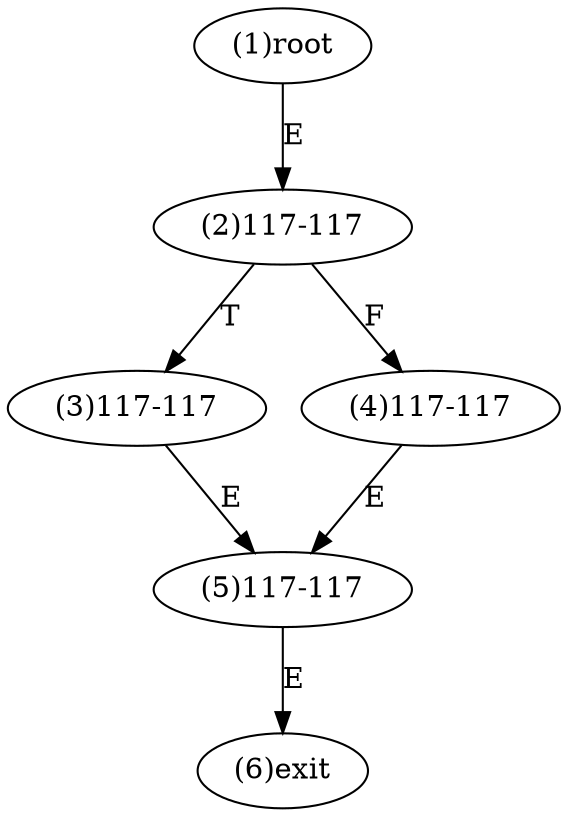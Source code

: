 digraph "" { 
1[ label="(1)root"];
2[ label="(2)117-117"];
3[ label="(3)117-117"];
4[ label="(4)117-117"];
5[ label="(5)117-117"];
6[ label="(6)exit"];
1->2[ label="E"];
2->4[ label="F"];
2->3[ label="T"];
3->5[ label="E"];
4->5[ label="E"];
5->6[ label="E"];
}